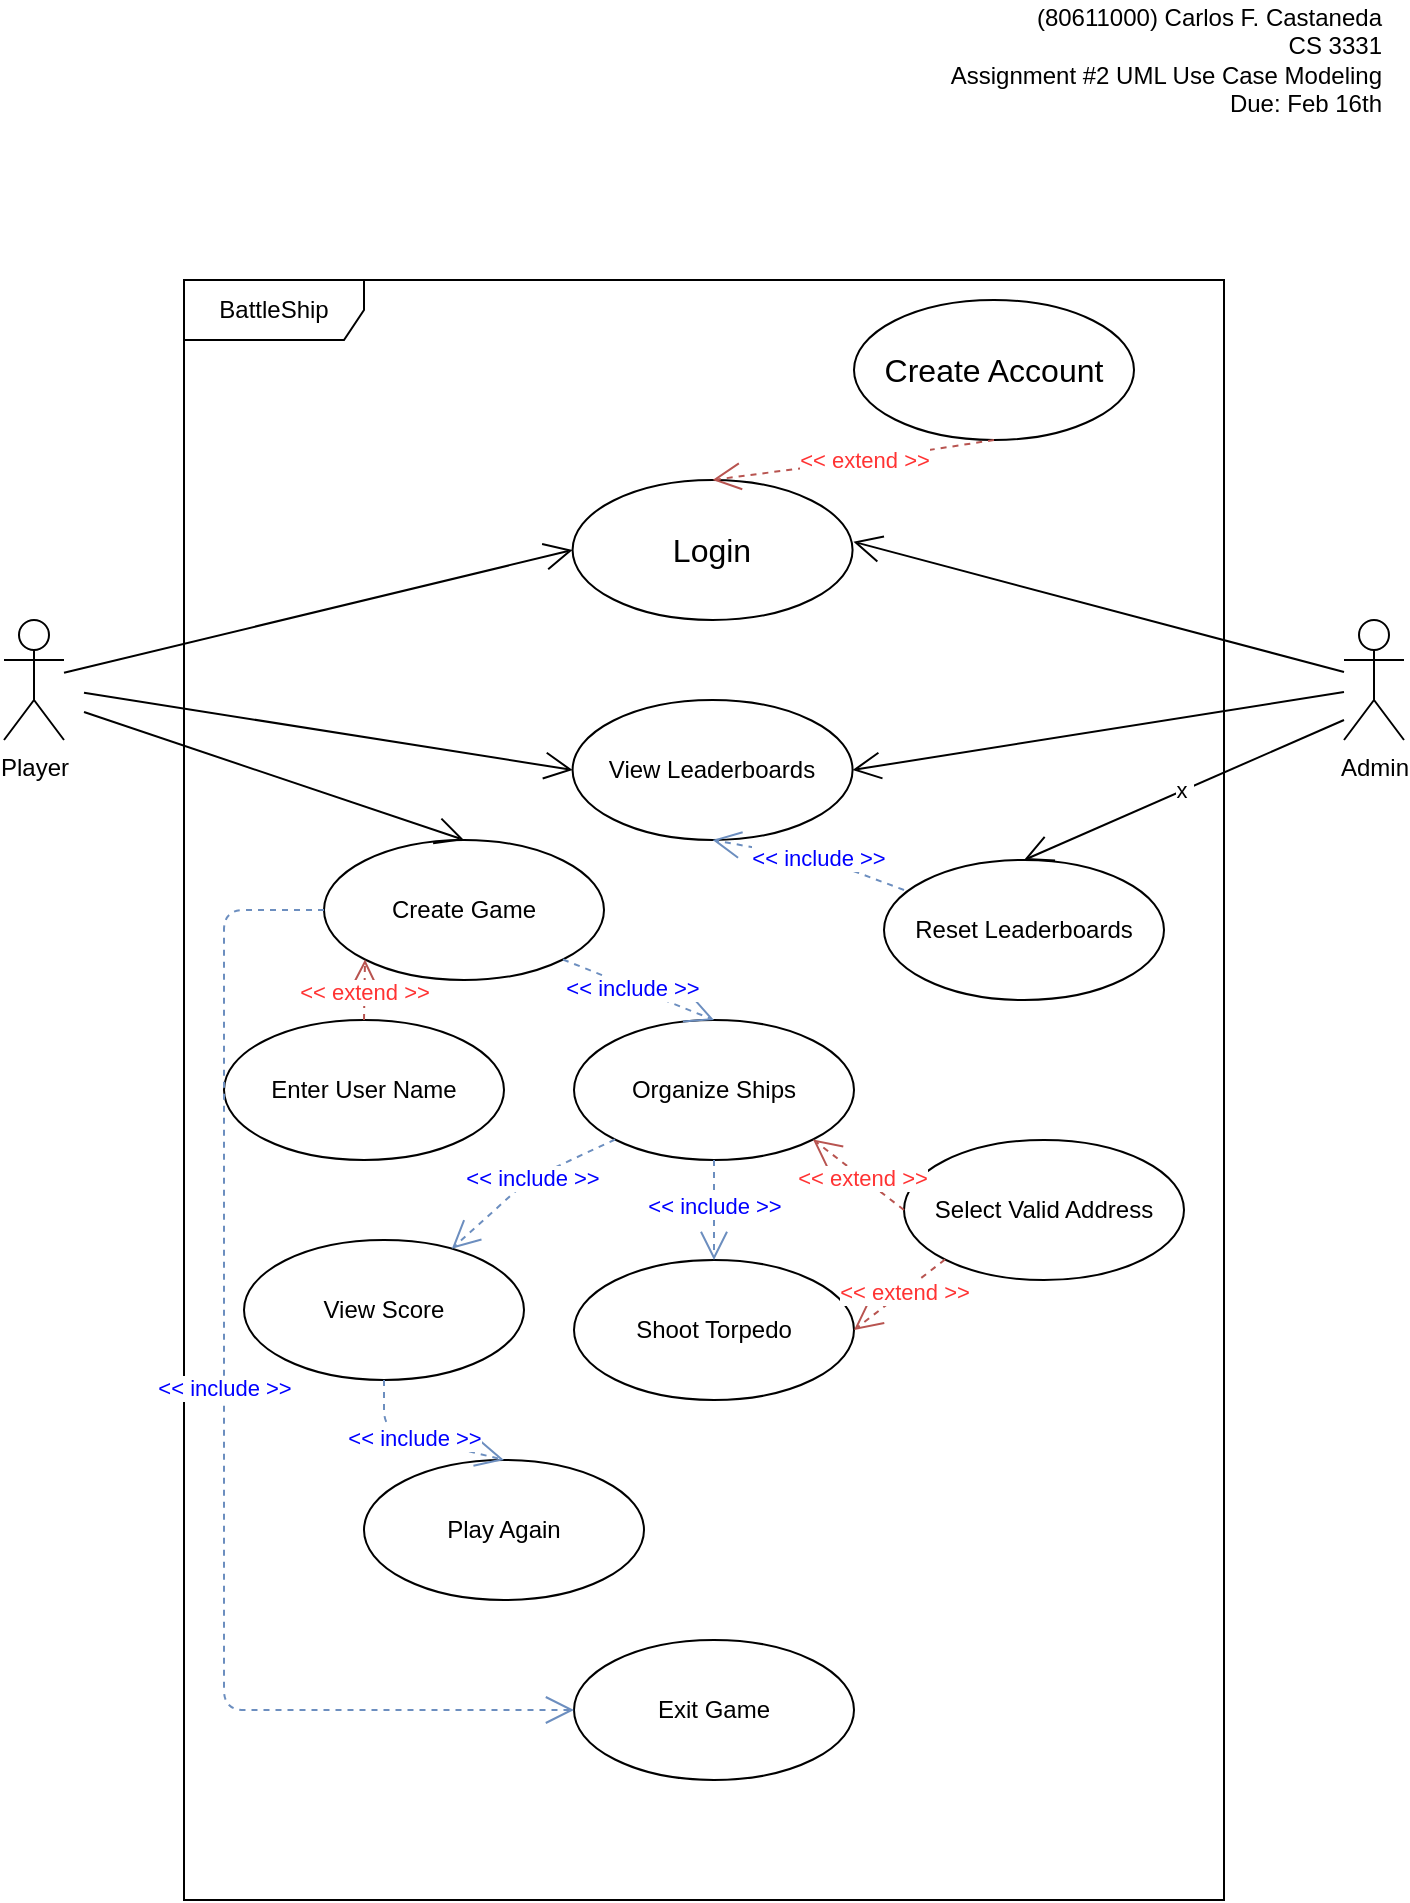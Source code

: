 <mxfile version="12.7.0" type="github"><diagram id="HN_uRRu4LoD6zBYG3k5z" name="Page-1"><mxGraphModel dx="1422" dy="751" grid="1" gridSize="10" guides="1" tooltips="1" connect="1" arrows="1" fold="1" page="1" pageScale="1" pageWidth="850" pageHeight="1100" math="0" shadow="0"><root><mxCell id="0"/><mxCell id="1" parent="0"/><mxCell id="sb72NwauM0bL1u53g_5L-1" value="Player" style="shape=umlActor;verticalLabelPosition=bottom;labelBackgroundColor=#ffffff;verticalAlign=top;html=1;" parent="1" vertex="1"><mxGeometry x="70" y="370" width="30" height="60" as="geometry"/></mxCell><mxCell id="sb72NwauM0bL1u53g_5L-2" value="Admin" style="shape=umlActor;verticalLabelPosition=bottom;labelBackgroundColor=#ffffff;verticalAlign=top;html=1;" parent="1" vertex="1"><mxGeometry x="740" y="370" width="30" height="60" as="geometry"/></mxCell><mxCell id="sb72NwauM0bL1u53g_5L-4" value="BattleShip" style="shape=umlFrame;whiteSpace=wrap;html=1;width=90;height=30;" parent="1" vertex="1"><mxGeometry x="160" y="200" width="520" height="810" as="geometry"/></mxCell><mxCell id="sb72NwauM0bL1u53g_5L-9" value="&lt;font style=&quot;font-size: 16px&quot;&gt;Login&lt;/font&gt;" style="ellipse;whiteSpace=wrap;html=1;" parent="1" vertex="1"><mxGeometry x="354.29" y="300" width="140" height="70" as="geometry"/></mxCell><mxCell id="sb72NwauM0bL1u53g_5L-14" value="" style="endArrow=open;endFill=1;endSize=12;html=1;entryX=0;entryY=0.5;entryDx=0;entryDy=0;" parent="1" source="sb72NwauM0bL1u53g_5L-1" target="sb72NwauM0bL1u53g_5L-9" edge="1"><mxGeometry width="160" relative="1" as="geometry"><mxPoint x="70" y="1020" as="sourcePoint"/><mxPoint x="230" y="1020" as="targetPoint"/></mxGeometry></mxCell><mxCell id="sb72NwauM0bL1u53g_5L-15" value="" style="endArrow=open;endFill=1;endSize=12;html=1;entryX=1.003;entryY=0.441;entryDx=0;entryDy=0;entryPerimeter=0;" parent="1" source="sb72NwauM0bL1u53g_5L-2" target="sb72NwauM0bL1u53g_5L-9" edge="1"><mxGeometry width="160" relative="1" as="geometry"><mxPoint x="720" y="400" as="sourcePoint"/><mxPoint x="230" y="1020" as="targetPoint"/></mxGeometry></mxCell><mxCell id="sb72NwauM0bL1u53g_5L-17" value="Create Game" style="ellipse;whiteSpace=wrap;html=1;" parent="1" vertex="1"><mxGeometry x="230" y="480" width="140" height="70" as="geometry"/></mxCell><mxCell id="sb72NwauM0bL1u53g_5L-18" value="&lt;font style=&quot;font-size: 16px&quot;&gt;Create Account&lt;/font&gt;" style="ellipse;whiteSpace=wrap;html=1;" parent="1" vertex="1"><mxGeometry x="495" y="210" width="140" height="70" as="geometry"/></mxCell><mxCell id="sb72NwauM0bL1u53g_5L-19" value="Exit Game" style="ellipse;whiteSpace=wrap;html=1;" parent="1" vertex="1"><mxGeometry x="355" y="880" width="140" height="70" as="geometry"/></mxCell><mxCell id="sb72NwauM0bL1u53g_5L-20" value="Play Again" style="ellipse;whiteSpace=wrap;html=1;" parent="1" vertex="1"><mxGeometry x="250" y="790" width="140" height="70" as="geometry"/></mxCell><mxCell id="sb72NwauM0bL1u53g_5L-21" value="Enter User Name" style="ellipse;whiteSpace=wrap;html=1;" parent="1" vertex="1"><mxGeometry x="180" y="570" width="140" height="70" as="geometry"/></mxCell><mxCell id="sb72NwauM0bL1u53g_5L-22" value="Organize Ships" style="ellipse;whiteSpace=wrap;html=1;" parent="1" vertex="1"><mxGeometry x="355" y="570" width="140" height="70" as="geometry"/></mxCell><mxCell id="sb72NwauM0bL1u53g_5L-23" value="Shoot Torpedo" style="ellipse;whiteSpace=wrap;html=1;" parent="1" vertex="1"><mxGeometry x="355" y="690" width="140" height="70" as="geometry"/></mxCell><mxCell id="sb72NwauM0bL1u53g_5L-24" value="View Leaderboards" style="ellipse;whiteSpace=wrap;html=1;" parent="1" vertex="1"><mxGeometry x="354.29" y="410" width="140" height="70" as="geometry"/></mxCell><mxCell id="sb72NwauM0bL1u53g_5L-25" value="Reset Leaderboards" style="ellipse;whiteSpace=wrap;html=1;" parent="1" vertex="1"><mxGeometry x="510" y="490" width="140" height="70" as="geometry"/></mxCell><mxCell id="sb72NwauM0bL1u53g_5L-26" value="Select Valid Address" style="ellipse;whiteSpace=wrap;html=1;" parent="1" vertex="1"><mxGeometry x="520" y="630" width="140" height="70" as="geometry"/></mxCell><mxCell id="sb72NwauM0bL1u53g_5L-27" value="View Score" style="ellipse;whiteSpace=wrap;html=1;" parent="1" vertex="1"><mxGeometry x="190" y="680" width="140" height="70" as="geometry"/></mxCell><mxCell id="sb72NwauM0bL1u53g_5L-31" value="" style="endArrow=open;endFill=1;endSize=12;html=1;entryX=0;entryY=0.5;entryDx=0;entryDy=0;" parent="1" target="sb72NwauM0bL1u53g_5L-24" edge="1"><mxGeometry width="160" relative="1" as="geometry"><mxPoint x="110" y="406.379" as="sourcePoint"/><mxPoint x="364.29" y="345" as="targetPoint"/></mxGeometry></mxCell><mxCell id="sb72NwauM0bL1u53g_5L-38" value="&lt;font color=&quot;#ff3333&quot;&gt;&amp;lt;&amp;lt; extend &amp;gt;&amp;gt;&lt;/font&gt;" style="endArrow=open;endSize=12;dashed=1;html=1;exitX=0.5;exitY=1;exitDx=0;exitDy=0;entryX=0.5;entryY=0;entryDx=0;entryDy=0;fillColor=#f8cecc;strokeColor=#b85450;" parent="1" source="sb72NwauM0bL1u53g_5L-18" target="sb72NwauM0bL1u53g_5L-9" edge="1"><mxGeometry x="-0.075" width="160" relative="1" as="geometry"><mxPoint x="150" y="1020" as="sourcePoint"/><mxPoint x="310" y="1020" as="targetPoint"/><Array as="points"><mxPoint x="500" y="290"/></Array><mxPoint as="offset"/></mxGeometry></mxCell><mxCell id="sb72NwauM0bL1u53g_5L-39" value="" style="endArrow=open;endFill=1;endSize=12;html=1;entryX=1;entryY=0.5;entryDx=0;entryDy=0;" parent="1" target="sb72NwauM0bL1u53g_5L-24" edge="1"><mxGeometry width="160" relative="1" as="geometry"><mxPoint x="740" y="406" as="sourcePoint"/><mxPoint x="504.71" y="340.87" as="targetPoint"/></mxGeometry></mxCell><mxCell id="sb72NwauM0bL1u53g_5L-40" value="x&amp;nbsp;" style="endArrow=open;endFill=1;endSize=12;html=1;entryX=0.5;entryY=0;entryDx=0;entryDy=0;" parent="1" target="sb72NwauM0bL1u53g_5L-25" edge="1"><mxGeometry width="160" relative="1" as="geometry"><mxPoint x="740" y="420" as="sourcePoint"/><mxPoint x="504.29" y="455" as="targetPoint"/></mxGeometry></mxCell><mxCell id="sb72NwauM0bL1u53g_5L-41" value="" style="endArrow=open;endFill=1;endSize=12;html=1;entryX=0.5;entryY=0;entryDx=0;entryDy=0;" parent="1" target="sb72NwauM0bL1u53g_5L-17" edge="1"><mxGeometry width="160" relative="1" as="geometry"><mxPoint x="110" y="416" as="sourcePoint"/><mxPoint x="364.29" y="455.0" as="targetPoint"/></mxGeometry></mxCell><mxCell id="sb72NwauM0bL1u53g_5L-42" value="&lt;font color=&quot;#0000ff&quot; style=&quot;line-height: 120%&quot;&gt;&amp;lt;&amp;lt; include &amp;gt;&amp;gt;&lt;/font&gt;" style="endArrow=open;endSize=12;dashed=1;html=1;exitX=0.5;exitY=1;exitDx=0;exitDy=0;fillColor=#dae8fc;strokeColor=#6c8ebf;entryX=0.5;entryY=1;entryDx=0;entryDy=0;" parent="1" target="sb72NwauM0bL1u53g_5L-24" edge="1"><mxGeometry x="-0.075" width="160" relative="1" as="geometry"><mxPoint x="520.0" y="505" as="sourcePoint"/><mxPoint x="379.29" y="525" as="targetPoint"/><Array as="points"><mxPoint x="480" y="490"/></Array><mxPoint as="offset"/></mxGeometry></mxCell><mxCell id="sb72NwauM0bL1u53g_5L-43" value="&lt;font color=&quot;#0000ff&quot; style=&quot;line-height: 120%&quot;&gt;&amp;lt;&amp;lt; include &amp;gt;&amp;gt;&lt;/font&gt;" style="endArrow=open;endSize=12;dashed=1;html=1;fillColor=#dae8fc;strokeColor=#6c8ebf;entryX=0.5;entryY=0;entryDx=0;entryDy=0;" parent="1" target="sb72NwauM0bL1u53g_5L-20" edge="1"><mxGeometry x="-0.075" width="160" relative="1" as="geometry"><mxPoint x="260" y="750" as="sourcePoint"/><mxPoint x="204.29" y="765.0" as="targetPoint"/><Array as="points"><mxPoint x="260" y="775"/></Array><mxPoint as="offset"/></mxGeometry></mxCell><mxCell id="sb72NwauM0bL1u53g_5L-45" value="&lt;font color=&quot;#0000ff&quot; style=&quot;line-height: 120%&quot;&gt;&amp;lt;&amp;lt; include &amp;gt;&amp;gt;&lt;/font&gt;" style="endArrow=open;endSize=12;dashed=1;html=1;exitX=0;exitY=1;exitDx=0;exitDy=0;fillColor=#dae8fc;strokeColor=#6c8ebf;" parent="1" source="sb72NwauM0bL1u53g_5L-22" target="sb72NwauM0bL1u53g_5L-27" edge="1"><mxGeometry x="-0.075" width="160" relative="1" as="geometry"><mxPoint x="371.67" y="635.0" as="sourcePoint"/><mxPoint x="275.96" y="610.0" as="targetPoint"/><Array as="points"><mxPoint x="332" y="650"/></Array><mxPoint as="offset"/></mxGeometry></mxCell><mxCell id="sb72NwauM0bL1u53g_5L-46" value="&lt;font color=&quot;#0000ff&quot; style=&quot;line-height: 120%&quot;&gt;&amp;lt;&amp;lt; include &amp;gt;&amp;gt;&lt;/font&gt;" style="endArrow=open;endSize=12;dashed=1;html=1;exitX=0.5;exitY=1;exitDx=0;exitDy=0;fillColor=#dae8fc;strokeColor=#6c8ebf;entryX=0.5;entryY=0;entryDx=0;entryDy=0;" parent="1" source="sb72NwauM0bL1u53g_5L-22" target="sb72NwauM0bL1u53g_5L-23" edge="1"><mxGeometry x="-0.075" width="160" relative="1" as="geometry"><mxPoint x="385.503" y="639.749" as="sourcePoint"/><mxPoint x="303.795" y="694.349" as="targetPoint"/><Array as="points"/><mxPoint as="offset"/></mxGeometry></mxCell><mxCell id="sb72NwauM0bL1u53g_5L-47" value="&lt;font color=&quot;#ff3333&quot;&gt;&amp;lt;&amp;lt; extend &amp;gt;&amp;gt;&lt;/font&gt;" style="endArrow=open;endSize=12;dashed=1;html=1;exitX=0;exitY=0.5;exitDx=0;exitDy=0;entryX=1;entryY=1;entryDx=0;entryDy=0;fillColor=#f8cecc;strokeColor=#b85450;" parent="1" source="sb72NwauM0bL1u53g_5L-26" target="sb72NwauM0bL1u53g_5L-22" edge="1"><mxGeometry x="-0.075" width="160" relative="1" as="geometry"><mxPoint x="520" y="650" as="sourcePoint"/><mxPoint x="379.29" y="670" as="targetPoint"/><Array as="points"/><mxPoint as="offset"/></mxGeometry></mxCell><mxCell id="sb72NwauM0bL1u53g_5L-48" value="&lt;font color=&quot;#ff3333&quot;&gt;&amp;lt;&amp;lt; extend &amp;gt;&amp;gt;&lt;/font&gt;" style="endArrow=open;endSize=12;dashed=1;html=1;exitX=0;exitY=1;exitDx=0;exitDy=0;fillColor=#f8cecc;strokeColor=#b85450;entryX=1;entryY=0.5;entryDx=0;entryDy=0;" parent="1" source="sb72NwauM0bL1u53g_5L-26" target="sb72NwauM0bL1u53g_5L-23" edge="1"><mxGeometry x="-0.075" width="160" relative="1" as="geometry"><mxPoint x="530.0" y="675" as="sourcePoint"/><mxPoint x="484.743" y="639.625" as="targetPoint"/><Array as="points"/><mxPoint as="offset"/></mxGeometry></mxCell><mxCell id="sb72NwauM0bL1u53g_5L-49" value="&lt;font color=&quot;#0000ff&quot; style=&quot;line-height: 120%&quot;&gt;&amp;lt;&amp;lt; include &amp;gt;&amp;gt;&lt;/font&gt;" style="endArrow=open;endSize=12;dashed=1;html=1;fillColor=#dae8fc;strokeColor=#6c8ebf;entryX=0;entryY=0.5;entryDx=0;entryDy=0;exitX=0;exitY=0.5;exitDx=0;exitDy=0;" parent="1" source="sb72NwauM0bL1u53g_5L-17" target="sb72NwauM0bL1u53g_5L-19" edge="1"><mxGeometry x="-0.075" width="160" relative="1" as="geometry"><mxPoint x="270" y="760.0" as="sourcePoint"/><mxPoint x="330" y="800.0" as="targetPoint"/><Array as="points"><mxPoint x="180" y="515"/><mxPoint x="180" y="915"/></Array><mxPoint as="offset"/></mxGeometry></mxCell><mxCell id="sb72NwauM0bL1u53g_5L-50" value="&lt;font color=&quot;#0000ff&quot; style=&quot;line-height: 120%&quot;&gt;&amp;lt;&amp;lt; include &amp;gt;&amp;gt;&lt;/font&gt;" style="endArrow=open;endSize=12;dashed=1;html=1;fillColor=#dae8fc;strokeColor=#6c8ebf;entryX=0.5;entryY=0;entryDx=0;entryDy=0;exitX=1;exitY=1;exitDx=0;exitDy=0;" parent="1" source="sb72NwauM0bL1u53g_5L-17" target="sb72NwauM0bL1u53g_5L-22" edge="1"><mxGeometry x="-0.075" width="160" relative="1" as="geometry"><mxPoint x="270" y="760.0" as="sourcePoint"/><mxPoint x="330" y="800.0" as="targetPoint"/><Array as="points"/><mxPoint as="offset"/></mxGeometry></mxCell><mxCell id="sb72NwauM0bL1u53g_5L-51" value="&lt;font color=&quot;#ff3333&quot;&gt;&amp;lt;&amp;lt; extend &amp;gt;&amp;gt;&lt;/font&gt;" style="endArrow=open;endSize=12;dashed=1;html=1;exitX=0.5;exitY=0;exitDx=0;exitDy=0;entryX=0;entryY=1;entryDx=0;entryDy=0;fillColor=#f8cecc;strokeColor=#b85450;" parent="1" source="sb72NwauM0bL1u53g_5L-21" target="sb72NwauM0bL1u53g_5L-17" edge="1"><mxGeometry x="-0.075" width="160" relative="1" as="geometry"><mxPoint x="530.0" y="675" as="sourcePoint"/><mxPoint x="484.2" y="639.896" as="targetPoint"/><Array as="points"/><mxPoint as="offset"/></mxGeometry></mxCell><mxCell id="KAJNRBrUihXhRzlIjHCB-1" value="(80611000) Carlos F. Castaneda&lt;br&gt;CS 3331&lt;br&gt;Assignment #2 UML Use Case Modeling&lt;br&gt;Due: Feb 16th&lt;br&gt;" style="text;html=1;resizable=0;autosize=1;align=right;verticalAlign=middle;points=[];fillColor=none;strokeColor=none;rounded=0;" vertex="1" parent="1"><mxGeometry x="530" y="60" width="230" height="60" as="geometry"/></mxCell></root></mxGraphModel></diagram></mxfile>
